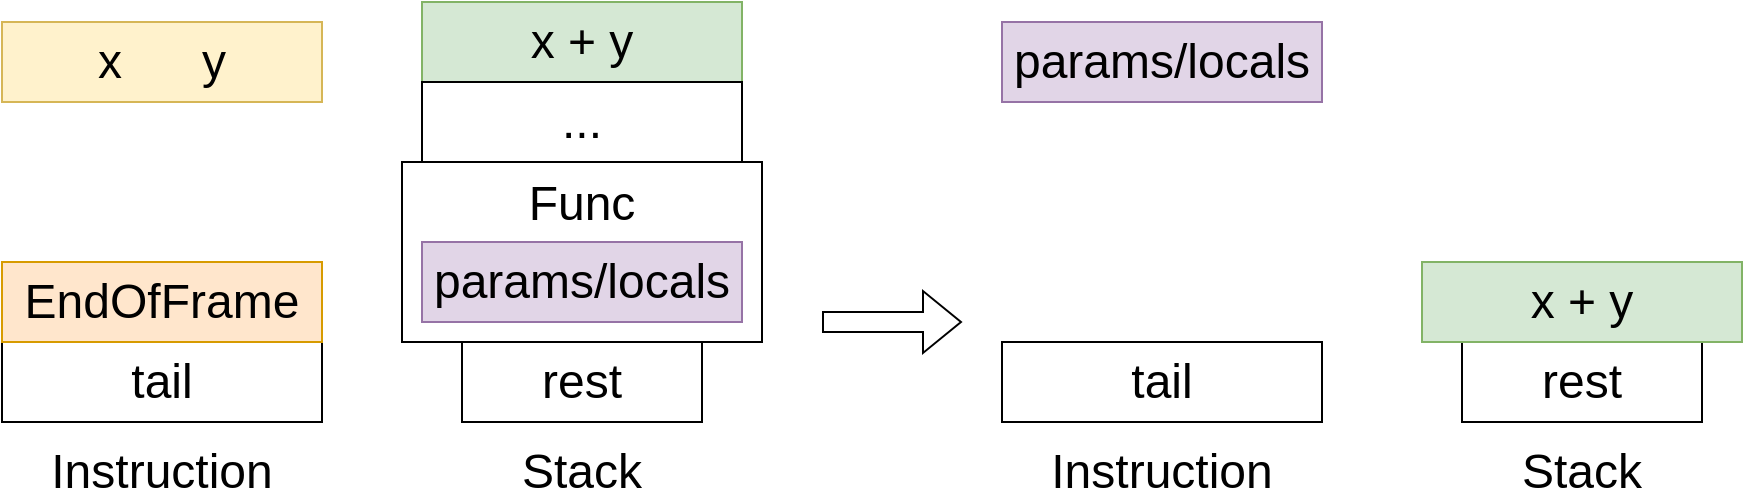 <mxfile version="24.1.0" type="device">
  <diagram name="第 1 页" id="5HAfSekI-rI9VkYCY6co">
    <mxGraphModel dx="1026" dy="653" grid="1" gridSize="10" guides="1" tooltips="1" connect="1" arrows="1" fold="1" page="1" pageScale="1" pageWidth="1600" pageHeight="1200" math="0" shadow="0">
      <root>
        <mxCell id="0" />
        <mxCell id="1" parent="0" />
        <mxCell id="x0zW40fGNQmHzZbWEuv--12" value="Instruction" style="text;html=1;align=center;verticalAlign=middle;whiteSpace=wrap;rounded=0;fontSize=24;" parent="1" vertex="1">
          <mxGeometry x="730" y="490" width="140" height="30" as="geometry" />
        </mxCell>
        <mxCell id="x0zW40fGNQmHzZbWEuv--16" value="Stack" style="text;html=1;align=center;verticalAlign=middle;whiteSpace=wrap;rounded=0;fontSize=24;" parent="1" vertex="1">
          <mxGeometry x="970" y="490" width="80" height="30" as="geometry" />
        </mxCell>
        <mxCell id="x0zW40fGNQmHzZbWEuv--17" value="" style="shape=flexArrow;endArrow=classic;html=1;rounded=0;" parent="1" edge="1">
          <mxGeometry width="50" height="50" relative="1" as="geometry">
            <mxPoint x="630" y="430" as="sourcePoint" />
            <mxPoint x="700" y="430" as="targetPoint" />
          </mxGeometry>
        </mxCell>
        <mxCell id="r6avdHMlUY2xSoxUsx3Y-1" value="rest" style="rounded=0;whiteSpace=wrap;html=1;fontSize=24;" parent="1" vertex="1">
          <mxGeometry x="950" y="440" width="120" height="40" as="geometry" />
        </mxCell>
        <mxCell id="r6avdHMlUY2xSoxUsx3Y-9" value="Func" style="rounded=0;whiteSpace=wrap;html=1;fontSize=24;verticalAlign=top;" parent="1" vertex="1">
          <mxGeometry x="420" y="350" width="180" height="90" as="geometry" />
        </mxCell>
        <mxCell id="r6avdHMlUY2xSoxUsx3Y-10" value="Instruction" style="text;html=1;align=center;verticalAlign=middle;whiteSpace=wrap;rounded=0;fontSize=24;" parent="1" vertex="1">
          <mxGeometry x="230" y="490" width="140" height="30" as="geometry" />
        </mxCell>
        <mxCell id="r6avdHMlUY2xSoxUsx3Y-11" value="Stack" style="text;html=1;align=center;verticalAlign=middle;whiteSpace=wrap;rounded=0;fontSize=24;" parent="1" vertex="1">
          <mxGeometry x="470" y="490" width="80" height="30" as="geometry" />
        </mxCell>
        <mxCell id="r6avdHMlUY2xSoxUsx3Y-12" value="rest" style="rounded=0;whiteSpace=wrap;html=1;fontSize=24;" parent="1" vertex="1">
          <mxGeometry x="450" y="440" width="120" height="40" as="geometry" />
        </mxCell>
        <mxCell id="r6avdHMlUY2xSoxUsx3Y-13" value="&lt;font style=&quot;font-size: 24px;&quot;&gt;tail&lt;/font&gt;" style="rounded=0;whiteSpace=wrap;html=1;fontSize=24;" parent="1" vertex="1">
          <mxGeometry x="220" y="440" width="160" height="40" as="geometry" />
        </mxCell>
        <mxCell id="r6avdHMlUY2xSoxUsx3Y-14" value="params/locals" style="rounded=0;whiteSpace=wrap;html=1;fontSize=24;fillColor=#e1d5e7;strokeColor=#9673a6;" parent="1" vertex="1">
          <mxGeometry x="430" y="390" width="160" height="40" as="geometry" />
        </mxCell>
        <mxCell id="r6avdHMlUY2xSoxUsx3Y-15" value="x&amp;nbsp; &amp;nbsp; &amp;nbsp; y" style="rounded=0;whiteSpace=wrap;html=1;fontSize=24;fillColor=#fff2cc;strokeColor=#d6b656;" parent="1" vertex="1">
          <mxGeometry x="220" y="280" width="160" height="40" as="geometry" />
        </mxCell>
        <mxCell id="r6avdHMlUY2xSoxUsx3Y-16" value="&lt;span style=&quot;font-size: 24px;&quot;&gt;EndOfFrame&lt;/span&gt;" style="rounded=0;whiteSpace=wrap;html=1;fillColor=#ffe6cc;strokeColor=#d79b00;" parent="1" vertex="1">
          <mxGeometry x="220" y="400" width="160" height="40" as="geometry" />
        </mxCell>
        <mxCell id="dlg94dJ_OGe8THvvM1O9-1" value="&lt;font style=&quot;font-size: 24px;&quot;&gt;tail&lt;/font&gt;" style="rounded=0;whiteSpace=wrap;html=1;fontSize=24;" parent="1" vertex="1">
          <mxGeometry x="720" y="440" width="160" height="40" as="geometry" />
        </mxCell>
        <mxCell id="18s8LlT3UqDZKQIxHjfj-1" value="params/locals" style="rounded=0;whiteSpace=wrap;html=1;fontSize=24;fillColor=#e1d5e7;strokeColor=#9673a6;" vertex="1" parent="1">
          <mxGeometry x="720" y="280" width="160" height="40" as="geometry" />
        </mxCell>
        <mxCell id="18s8LlT3UqDZKQIxHjfj-2" value="x + y" style="rounded=0;whiteSpace=wrap;html=1;fontSize=24;fillColor=#d5e8d4;strokeColor=#82b366;" vertex="1" parent="1">
          <mxGeometry x="430" y="270" width="160" height="40" as="geometry" />
        </mxCell>
        <mxCell id="18s8LlT3UqDZKQIxHjfj-3" value="x + y" style="rounded=0;whiteSpace=wrap;html=1;fontSize=24;fillColor=#d5e8d4;strokeColor=#82b366;" vertex="1" parent="1">
          <mxGeometry x="930" y="400" width="160" height="40" as="geometry" />
        </mxCell>
        <mxCell id="18s8LlT3UqDZKQIxHjfj-4" value="..." style="rounded=0;whiteSpace=wrap;html=1;fontSize=24;" vertex="1" parent="1">
          <mxGeometry x="430" y="310" width="160" height="40" as="geometry" />
        </mxCell>
      </root>
    </mxGraphModel>
  </diagram>
</mxfile>
